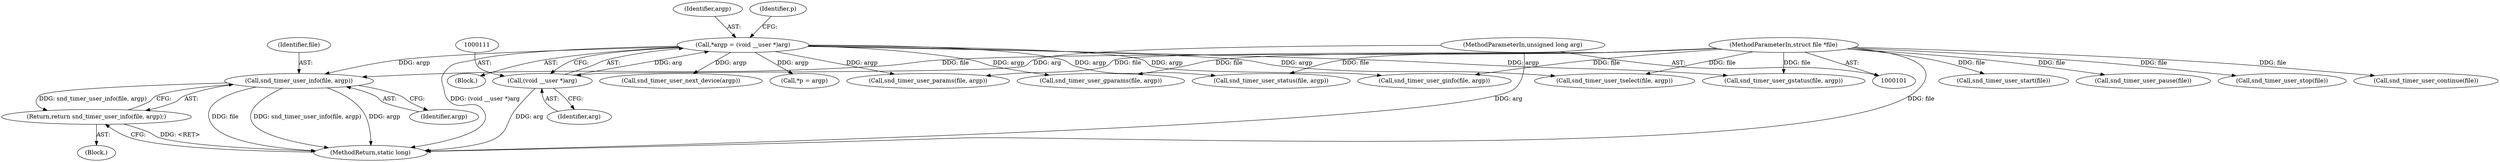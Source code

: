 digraph "0_linux_af368027a49a751d6ff4ee9e3f9961f35bb4fede@pointer" {
"1000187" [label="(Call,snd_timer_user_info(file, argp))"];
"1000102" [label="(MethodParameterIn,struct file *file)"];
"1000108" [label="(Call,*argp = (void __user *)arg)"];
"1000110" [label="(Call,(void __user *)arg)"];
"1000104" [label="(MethodParameterIn,unsigned long arg)"];
"1000186" [label="(Return,return snd_timer_user_info(file, argp);)"];
"1000197" [label="(Call,snd_timer_user_status(file, argp))"];
"1000104" [label="(MethodParameterIn,unsigned long arg)"];
"1000203" [label="(Call,snd_timer_user_start(file))"];
"1000182" [label="(Call,snd_timer_user_tselect(file, argp))"];
"1000223" [label="(MethodReturn,static long)"];
"1000218" [label="(Call,snd_timer_user_pause(file))"];
"1000177" [label="(Call,snd_timer_user_gstatus(file, argp))"];
"1000136" [label="(Call,snd_timer_user_next_device(argp))"];
"1000114" [label="(Call,*p = argp)"];
"1000112" [label="(Identifier,arg)"];
"1000189" [label="(Identifier,argp)"];
"1000167" [label="(Call,snd_timer_user_ginfo(file, argp))"];
"1000188" [label="(Identifier,file)"];
"1000110" [label="(Call,(void __user *)arg)"];
"1000187" [label="(Call,snd_timer_user_info(file, argp))"];
"1000109" [label="(Identifier,argp)"];
"1000124" [label="(Block,)"];
"1000192" [label="(Call,snd_timer_user_params(file, argp))"];
"1000108" [label="(Call,*argp = (void __user *)arg)"];
"1000115" [label="(Identifier,p)"];
"1000208" [label="(Call,snd_timer_user_stop(file))"];
"1000102" [label="(MethodParameterIn,struct file *file)"];
"1000186" [label="(Return,return snd_timer_user_info(file, argp);)"];
"1000213" [label="(Call,snd_timer_user_continue(file))"];
"1000172" [label="(Call,snd_timer_user_gparams(file, argp))"];
"1000105" [label="(Block,)"];
"1000187" -> "1000186"  [label="AST: "];
"1000187" -> "1000189"  [label="CFG: "];
"1000188" -> "1000187"  [label="AST: "];
"1000189" -> "1000187"  [label="AST: "];
"1000186" -> "1000187"  [label="CFG: "];
"1000187" -> "1000223"  [label="DDG: file"];
"1000187" -> "1000223"  [label="DDG: snd_timer_user_info(file, argp)"];
"1000187" -> "1000223"  [label="DDG: argp"];
"1000187" -> "1000186"  [label="DDG: snd_timer_user_info(file, argp)"];
"1000102" -> "1000187"  [label="DDG: file"];
"1000108" -> "1000187"  [label="DDG: argp"];
"1000102" -> "1000101"  [label="AST: "];
"1000102" -> "1000223"  [label="DDG: file"];
"1000102" -> "1000167"  [label="DDG: file"];
"1000102" -> "1000172"  [label="DDG: file"];
"1000102" -> "1000177"  [label="DDG: file"];
"1000102" -> "1000182"  [label="DDG: file"];
"1000102" -> "1000192"  [label="DDG: file"];
"1000102" -> "1000197"  [label="DDG: file"];
"1000102" -> "1000203"  [label="DDG: file"];
"1000102" -> "1000208"  [label="DDG: file"];
"1000102" -> "1000213"  [label="DDG: file"];
"1000102" -> "1000218"  [label="DDG: file"];
"1000108" -> "1000105"  [label="AST: "];
"1000108" -> "1000110"  [label="CFG: "];
"1000109" -> "1000108"  [label="AST: "];
"1000110" -> "1000108"  [label="AST: "];
"1000115" -> "1000108"  [label="CFG: "];
"1000108" -> "1000223"  [label="DDG: (void __user *)arg"];
"1000110" -> "1000108"  [label="DDG: arg"];
"1000108" -> "1000114"  [label="DDG: argp"];
"1000108" -> "1000136"  [label="DDG: argp"];
"1000108" -> "1000167"  [label="DDG: argp"];
"1000108" -> "1000172"  [label="DDG: argp"];
"1000108" -> "1000177"  [label="DDG: argp"];
"1000108" -> "1000182"  [label="DDG: argp"];
"1000108" -> "1000192"  [label="DDG: argp"];
"1000108" -> "1000197"  [label="DDG: argp"];
"1000110" -> "1000112"  [label="CFG: "];
"1000111" -> "1000110"  [label="AST: "];
"1000112" -> "1000110"  [label="AST: "];
"1000110" -> "1000223"  [label="DDG: arg"];
"1000104" -> "1000110"  [label="DDG: arg"];
"1000104" -> "1000101"  [label="AST: "];
"1000104" -> "1000223"  [label="DDG: arg"];
"1000186" -> "1000124"  [label="AST: "];
"1000223" -> "1000186"  [label="CFG: "];
"1000186" -> "1000223"  [label="DDG: <RET>"];
}
